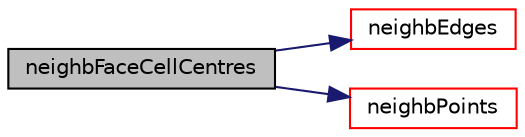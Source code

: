 digraph "neighbFaceCellCentres"
{
  bgcolor="transparent";
  edge [fontname="Helvetica",fontsize="10",labelfontname="Helvetica",labelfontsize="10"];
  node [fontname="Helvetica",fontsize="10",shape=record];
  rankdir="LR";
  Node1 [label="neighbFaceCellCentres",height=0.2,width=0.4,color="black", fillcolor="grey75", style="filled", fontcolor="black"];
  Node1 -> Node2 [color="midnightblue",fontsize="10",style="solid",fontname="Helvetica"];
  Node2 [label="neighbEdges",height=0.2,width=0.4,color="red",URL="$a02034.html#a2ae34ba0ea5acb7bd403c6a104e8cda4",tooltip="Return neighbour edge labels. WIP. "];
  Node1 -> Node3 [color="midnightblue",fontsize="10",style="solid",fontname="Helvetica"];
  Node3 [label="neighbPoints",height=0.2,width=0.4,color="red",URL="$a02034.html#a0df4c2a277d7b4c5214d6d55ee242917",tooltip="Return neighbour point labels. WIP. "];
}
